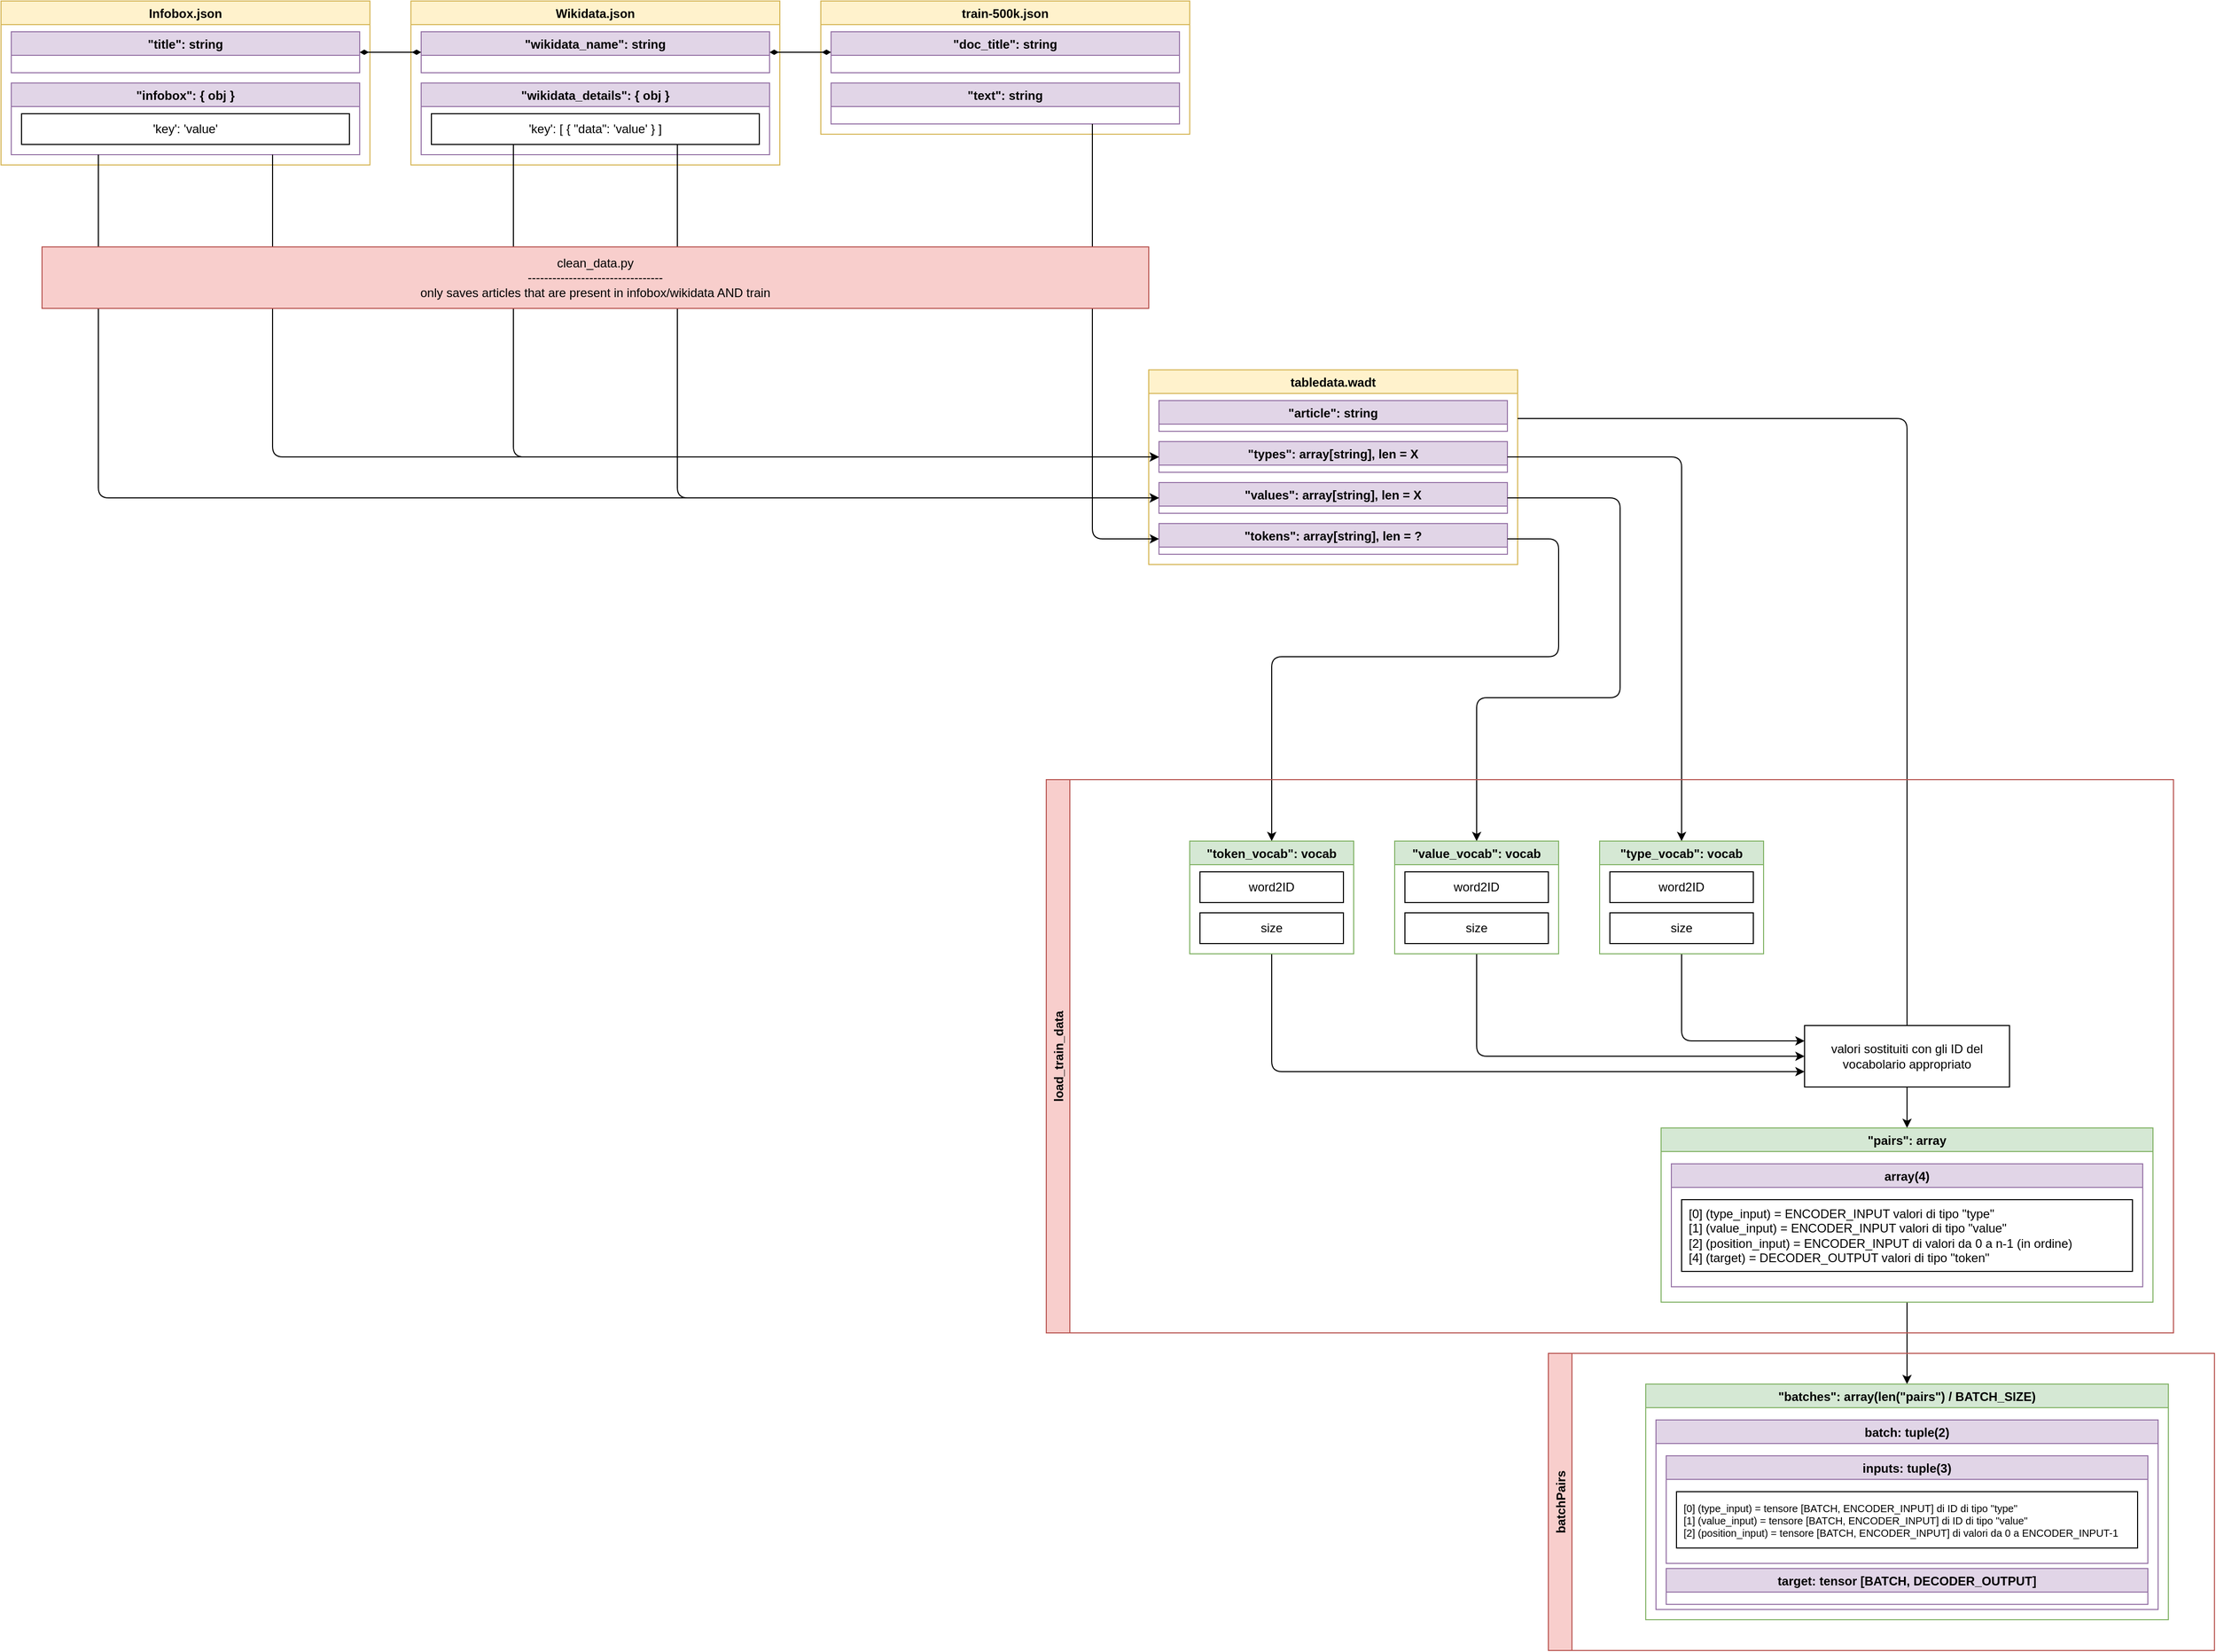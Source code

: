 <mxfile version="18.0.1" type="device"><diagram name="training-data" id="q8EaWNK7Z6vph245YhDz"><mxGraphModel dx="3460" dy="2537" grid="1" gridSize="10" guides="1" tooltips="1" connect="1" arrows="1" fold="1" page="0" pageScale="1" pageWidth="850" pageHeight="1100" math="0" shadow="0"><root><mxCell id="mt-Fbs9IXoutqaIbIwDb-0"/><mxCell id="mt-Fbs9IXoutqaIbIwDb-1" parent="mt-Fbs9IXoutqaIbIwDb-0"/><mxCell id="mt-Fbs9IXoutqaIbIwDb-30" value="Wikidata.json" style="swimlane;fillColor=#fff2cc;strokeColor=#d6b656;" parent="mt-Fbs9IXoutqaIbIwDb-1" vertex="1"><mxGeometry x="400" y="-360" width="360" height="160" as="geometry"/></mxCell><mxCell id="mt-Fbs9IXoutqaIbIwDb-31" value="&quot;wikidata_name&quot;: string" style="swimlane;fillColor=#e1d5e7;strokeColor=#9673a6;" parent="mt-Fbs9IXoutqaIbIwDb-30" vertex="1"><mxGeometry x="10" y="30" width="340" height="40" as="geometry"/></mxCell><mxCell id="mt-Fbs9IXoutqaIbIwDb-32" value="&quot;wikidata_details&quot;: { obj }" style="swimlane;fillColor=#e1d5e7;strokeColor=#9673a6;" parent="mt-Fbs9IXoutqaIbIwDb-30" vertex="1"><mxGeometry x="10" y="80" width="340" height="70" as="geometry"/></mxCell><mxCell id="mt-Fbs9IXoutqaIbIwDb-33" value="'key': [ { &quot;data&quot;: 'value' } ]" style="rounded=0;whiteSpace=wrap;html=1;" parent="mt-Fbs9IXoutqaIbIwDb-32" vertex="1"><mxGeometry x="10" y="30" width="320" height="30" as="geometry"/></mxCell><mxCell id="mt-Fbs9IXoutqaIbIwDb-47" value="train-500k.json" style="swimlane;fillColor=#fff2cc;strokeColor=#d6b656;" parent="mt-Fbs9IXoutqaIbIwDb-1" vertex="1"><mxGeometry x="800" y="-360" width="360" height="130" as="geometry"/></mxCell><mxCell id="mt-Fbs9IXoutqaIbIwDb-48" value="&quot;doc_title&quot;: string" style="swimlane;fillColor=#e1d5e7;strokeColor=#9673a6;" parent="mt-Fbs9IXoutqaIbIwDb-47" vertex="1"><mxGeometry x="10" y="30" width="340" height="40" as="geometry"/></mxCell><mxCell id="mt-Fbs9IXoutqaIbIwDb-49" value="&quot;text&quot;: string" style="swimlane;fillColor=#e1d5e7;strokeColor=#9673a6;" parent="mt-Fbs9IXoutqaIbIwDb-47" vertex="1"><mxGeometry x="10" y="80" width="340" height="40" as="geometry"/></mxCell><mxCell id="mt-Fbs9IXoutqaIbIwDb-50" style="edgeStyle=orthogonalEdgeStyle;rounded=1;orthogonalLoop=1;jettySize=auto;html=1;exitX=1;exitY=0.5;exitDx=0;exitDy=0;entryX=0;entryY=0.5;entryDx=0;entryDy=0;startArrow=diamondThin;startFill=1;endArrow=diamondThin;endFill=1;" parent="mt-Fbs9IXoutqaIbIwDb-1" source="mt-Fbs9IXoutqaIbIwDb-31" target="mt-Fbs9IXoutqaIbIwDb-48" edge="1"><mxGeometry relative="1" as="geometry"/></mxCell><mxCell id="mt-Fbs9IXoutqaIbIwDb-79" value="Infobox.json" style="swimlane;fillColor=#fff2cc;strokeColor=#d6b656;" parent="mt-Fbs9IXoutqaIbIwDb-1" vertex="1"><mxGeometry y="-360" width="360" height="160" as="geometry"/></mxCell><mxCell id="mt-Fbs9IXoutqaIbIwDb-80" value="&quot;title&quot;: string" style="swimlane;fillColor=#e1d5e7;strokeColor=#9673a6;" parent="mt-Fbs9IXoutqaIbIwDb-79" vertex="1"><mxGeometry x="10" y="30" width="340" height="40" as="geometry"/></mxCell><mxCell id="mt-Fbs9IXoutqaIbIwDb-81" value="&quot;infobox&quot;: { obj }" style="swimlane;fillColor=#e1d5e7;strokeColor=#9673a6;" parent="mt-Fbs9IXoutqaIbIwDb-79" vertex="1"><mxGeometry x="10" y="80" width="340" height="70" as="geometry"/></mxCell><mxCell id="mt-Fbs9IXoutqaIbIwDb-82" value="'key': 'value'" style="rounded=0;whiteSpace=wrap;html=1;" parent="mt-Fbs9IXoutqaIbIwDb-81" vertex="1"><mxGeometry x="10" y="30" width="320" height="30" as="geometry"/></mxCell><mxCell id="mt-Fbs9IXoutqaIbIwDb-83" style="edgeStyle=orthogonalEdgeStyle;rounded=1;orthogonalLoop=1;jettySize=auto;html=1;exitX=1;exitY=0.5;exitDx=0;exitDy=0;entryX=0;entryY=0.5;entryDx=0;entryDy=0;startArrow=diamondThin;startFill=1;endArrow=diamondThin;endFill=1;" parent="mt-Fbs9IXoutqaIbIwDb-1" source="mt-Fbs9IXoutqaIbIwDb-80" target="mt-Fbs9IXoutqaIbIwDb-31" edge="1"><mxGeometry relative="1" as="geometry"/></mxCell><mxCell id="gp6QegcRwPKqfZILbQ12-0" value="tabledata.wadt" style="swimlane;fillColor=#fff2cc;strokeColor=#d6b656;" parent="mt-Fbs9IXoutqaIbIwDb-1" vertex="1"><mxGeometry x="1120" width="360" height="190" as="geometry"/></mxCell><mxCell id="gp6QegcRwPKqfZILbQ12-1" value="&quot;article&quot;: string" style="swimlane;fillColor=#e1d5e7;strokeColor=#9673a6;" parent="gp6QegcRwPKqfZILbQ12-0" vertex="1"><mxGeometry x="10" y="30" width="340" height="30" as="geometry"/></mxCell><mxCell id="gp6QegcRwPKqfZILbQ12-2" value="&quot;types&quot;: array[string], len = X" style="swimlane;fillColor=#e1d5e7;strokeColor=#9673a6;" parent="gp6QegcRwPKqfZILbQ12-0" vertex="1"><mxGeometry x="10" y="70" width="340" height="30" as="geometry"/></mxCell><mxCell id="gp6QegcRwPKqfZILbQ12-5" value="&quot;values&quot;: array[string], len = X" style="swimlane;fillColor=#e1d5e7;strokeColor=#9673a6;" parent="gp6QegcRwPKqfZILbQ12-0" vertex="1"><mxGeometry x="10" y="110" width="340" height="30" as="geometry"/></mxCell><mxCell id="gp6QegcRwPKqfZILbQ12-6" value="&quot;tokens&quot;: array[string], len = ?" style="swimlane;fillColor=#e1d5e7;strokeColor=#9673a6;" parent="gp6QegcRwPKqfZILbQ12-0" vertex="1"><mxGeometry x="10" y="150" width="340" height="30" as="geometry"/></mxCell><mxCell id="gp6QegcRwPKqfZILbQ12-8" style="edgeStyle=orthogonalEdgeStyle;rounded=1;orthogonalLoop=1;jettySize=auto;html=1;exitX=0.75;exitY=1;exitDx=0;exitDy=0;entryX=0;entryY=0.5;entryDx=0;entryDy=0;" parent="mt-Fbs9IXoutqaIbIwDb-1" source="mt-Fbs9IXoutqaIbIwDb-81" target="gp6QegcRwPKqfZILbQ12-2" edge="1"><mxGeometry relative="1" as="geometry"/></mxCell><mxCell id="gp6QegcRwPKqfZILbQ12-9" style="edgeStyle=orthogonalEdgeStyle;rounded=1;orthogonalLoop=1;jettySize=auto;html=1;exitX=0.25;exitY=1;exitDx=0;exitDy=0;entryX=0;entryY=0.5;entryDx=0;entryDy=0;" parent="mt-Fbs9IXoutqaIbIwDb-1" source="mt-Fbs9IXoutqaIbIwDb-81" target="gp6QegcRwPKqfZILbQ12-5" edge="1"><mxGeometry relative="1" as="geometry"/></mxCell><mxCell id="gp6QegcRwPKqfZILbQ12-10" style="edgeStyle=orthogonalEdgeStyle;rounded=1;orthogonalLoop=1;jettySize=auto;html=1;exitX=0.25;exitY=1;exitDx=0;exitDy=0;entryX=0;entryY=0.5;entryDx=0;entryDy=0;" parent="mt-Fbs9IXoutqaIbIwDb-1" source="mt-Fbs9IXoutqaIbIwDb-33" target="gp6QegcRwPKqfZILbQ12-2" edge="1"><mxGeometry relative="1" as="geometry"/></mxCell><mxCell id="gp6QegcRwPKqfZILbQ12-11" style="edgeStyle=orthogonalEdgeStyle;rounded=1;orthogonalLoop=1;jettySize=auto;html=1;exitX=0.75;exitY=1;exitDx=0;exitDy=0;entryX=0;entryY=0.5;entryDx=0;entryDy=0;" parent="mt-Fbs9IXoutqaIbIwDb-1" source="mt-Fbs9IXoutqaIbIwDb-33" target="gp6QegcRwPKqfZILbQ12-5" edge="1"><mxGeometry relative="1" as="geometry"/></mxCell><mxCell id="gp6QegcRwPKqfZILbQ12-12" style="edgeStyle=orthogonalEdgeStyle;rounded=1;orthogonalLoop=1;jettySize=auto;html=1;exitX=0.75;exitY=1;exitDx=0;exitDy=0;entryX=0;entryY=0.5;entryDx=0;entryDy=0;" parent="mt-Fbs9IXoutqaIbIwDb-1" source="mt-Fbs9IXoutqaIbIwDb-49" target="gp6QegcRwPKqfZILbQ12-6" edge="1"><mxGeometry relative="1" as="geometry"/></mxCell><mxCell id="8v0_kJAFLq44J56HOGvN-3" value="clean_data.py&lt;br&gt;---------------------------------&lt;br&gt;only saves articles that are present in infobox/wikidata AND train" style="rounded=0;whiteSpace=wrap;html=1;fillColor=#f8cecc;strokeColor=#b85450;" parent="mt-Fbs9IXoutqaIbIwDb-1" vertex="1"><mxGeometry x="40" y="-120" width="1080" height="60" as="geometry"/></mxCell><mxCell id="UpN0Xlzt3wlarB9m3Ve9-2" style="edgeStyle=orthogonalEdgeStyle;rounded=1;orthogonalLoop=1;jettySize=auto;html=1;exitX=0.5;exitY=1;exitDx=0;exitDy=0;entryX=0;entryY=0.25;entryDx=0;entryDy=0;" parent="mt-Fbs9IXoutqaIbIwDb-1" source="gzkTRqu0BZdjfJZZ4CzP-0" target="UpN0Xlzt3wlarB9m3Ve9-0" edge="1"><mxGeometry relative="1" as="geometry"/></mxCell><mxCell id="UpN0Xlzt3wlarB9m3Ve9-3" style="edgeStyle=orthogonalEdgeStyle;rounded=1;orthogonalLoop=1;jettySize=auto;html=1;exitX=0.5;exitY=1;exitDx=0;exitDy=0;entryX=0;entryY=0.5;entryDx=0;entryDy=0;" parent="mt-Fbs9IXoutqaIbIwDb-1" source="gzkTRqu0BZdjfJZZ4CzP-3" target="UpN0Xlzt3wlarB9m3Ve9-0" edge="1"><mxGeometry relative="1" as="geometry"/></mxCell><mxCell id="UpN0Xlzt3wlarB9m3Ve9-4" style="edgeStyle=orthogonalEdgeStyle;rounded=1;orthogonalLoop=1;jettySize=auto;html=1;exitX=0.5;exitY=1;exitDx=0;exitDy=0;entryX=0;entryY=0.75;entryDx=0;entryDy=0;" parent="mt-Fbs9IXoutqaIbIwDb-1" source="gzkTRqu0BZdjfJZZ4CzP-6" target="UpN0Xlzt3wlarB9m3Ve9-0" edge="1"><mxGeometry relative="1" as="geometry"/></mxCell><mxCell id="gzkTRqu0BZdjfJZZ4CzP-9" style="edgeStyle=orthogonalEdgeStyle;rounded=1;orthogonalLoop=1;jettySize=auto;html=1;exitX=1;exitY=0.5;exitDx=0;exitDy=0;entryX=0.5;entryY=0;entryDx=0;entryDy=0;" parent="mt-Fbs9IXoutqaIbIwDb-1" source="gp6QegcRwPKqfZILbQ12-2" target="gzkTRqu0BZdjfJZZ4CzP-0" edge="1"><mxGeometry relative="1" as="geometry"><Array as="points"><mxPoint x="1640" y="85"/></Array></mxGeometry></mxCell><mxCell id="gzkTRqu0BZdjfJZZ4CzP-11" style="edgeStyle=orthogonalEdgeStyle;rounded=1;orthogonalLoop=1;jettySize=auto;html=1;exitX=1;exitY=0.5;exitDx=0;exitDy=0;entryX=0.5;entryY=0;entryDx=0;entryDy=0;" parent="mt-Fbs9IXoutqaIbIwDb-1" source="gp6QegcRwPKqfZILbQ12-5" target="gzkTRqu0BZdjfJZZ4CzP-3" edge="1"><mxGeometry relative="1" as="geometry"><Array as="points"><mxPoint x="1580" y="125"/><mxPoint x="1580" y="320"/><mxPoint x="1440" y="320"/></Array></mxGeometry></mxCell><mxCell id="gzkTRqu0BZdjfJZZ4CzP-12" style="edgeStyle=orthogonalEdgeStyle;rounded=1;orthogonalLoop=1;jettySize=auto;html=1;exitX=1;exitY=0.5;exitDx=0;exitDy=0;entryX=0.5;entryY=0;entryDx=0;entryDy=0;" parent="mt-Fbs9IXoutqaIbIwDb-1" source="gp6QegcRwPKqfZILbQ12-6" target="gzkTRqu0BZdjfJZZ4CzP-6" edge="1"><mxGeometry relative="1" as="geometry"><Array as="points"><mxPoint x="1520" y="165"/><mxPoint x="1520" y="280"/><mxPoint x="1240" y="280"/></Array></mxGeometry></mxCell><mxCell id="0aRPXaWMEm3_3bhVI4pX-1" style="edgeStyle=orthogonalEdgeStyle;rounded=1;orthogonalLoop=1;jettySize=auto;html=1;exitX=0.5;exitY=1;exitDx=0;exitDy=0;entryX=0.5;entryY=0;entryDx=0;entryDy=0;" parent="mt-Fbs9IXoutqaIbIwDb-1" source="gnyvdW4wNEPCFcXwo94i-1" target="gnyvdW4wNEPCFcXwo94i-17" edge="1"><mxGeometry relative="1" as="geometry"><mxPoint x="1860" y="1200" as="targetPoint"/></mxGeometry></mxCell><mxCell id="gnyvdW4wNEPCFcXwo94i-0" style="edgeStyle=orthogonalEdgeStyle;rounded=0;orthogonalLoop=1;jettySize=auto;html=1;exitX=0.5;exitY=1;exitDx=0;exitDy=0;entryX=0.5;entryY=0;entryDx=0;entryDy=0;" edge="1" parent="mt-Fbs9IXoutqaIbIwDb-1" source="UpN0Xlzt3wlarB9m3Ve9-0" target="gnyvdW4wNEPCFcXwo94i-1"><mxGeometry relative="1" as="geometry"/></mxCell><mxCell id="UpN0Xlzt3wlarB9m3Ve9-0" value="valori sostituiti con gli ID del vocabolario appropriato" style="rounded=0;whiteSpace=wrap;html=1;" parent="mt-Fbs9IXoutqaIbIwDb-1" vertex="1"><mxGeometry x="1760" y="640" width="200" height="60" as="geometry"/></mxCell><mxCell id="UpN0Xlzt3wlarB9m3Ve9-1" value="" style="edgeStyle=orthogonalEdgeStyle;rounded=1;orthogonalLoop=1;jettySize=auto;html=1;exitX=1;exitY=0.25;exitDx=0;exitDy=0;entryX=0.5;entryY=0;entryDx=0;entryDy=0;endArrow=none;" parent="mt-Fbs9IXoutqaIbIwDb-1" source="gp6QegcRwPKqfZILbQ12-0" target="UpN0Xlzt3wlarB9m3Ve9-0" edge="1"><mxGeometry relative="1" as="geometry"><mxPoint x="1480" y="47.5" as="sourcePoint"/><mxPoint x="1860" y="520" as="targetPoint"/></mxGeometry></mxCell><mxCell id="0aRPXaWMEm3_3bhVI4pX-2" value="load_train_data" style="swimlane;horizontal=0;fillColor=#f8cecc;strokeColor=#b85450;" parent="mt-Fbs9IXoutqaIbIwDb-1" vertex="1"><mxGeometry x="1020" y="400" width="1100" height="540" as="geometry"/></mxCell><mxCell id="gzkTRqu0BZdjfJZZ4CzP-0" value="&quot;type_vocab&quot;: vocab" style="swimlane;fillColor=#d5e8d4;strokeColor=#82b366;" parent="0aRPXaWMEm3_3bhVI4pX-2" vertex="1"><mxGeometry x="540" y="60" width="160" height="110" as="geometry"/></mxCell><mxCell id="gzkTRqu0BZdjfJZZ4CzP-1" value="word2ID" style="rounded=0;whiteSpace=wrap;html=1;" parent="gzkTRqu0BZdjfJZZ4CzP-0" vertex="1"><mxGeometry x="10" y="30" width="140" height="30" as="geometry"/></mxCell><mxCell id="gzkTRqu0BZdjfJZZ4CzP-2" value="size" style="rounded=0;whiteSpace=wrap;html=1;" parent="gzkTRqu0BZdjfJZZ4CzP-0" vertex="1"><mxGeometry x="10" y="70" width="140" height="30" as="geometry"/></mxCell><mxCell id="gzkTRqu0BZdjfJZZ4CzP-3" value="&quot;value_vocab&quot;: vocab" style="swimlane;fillColor=#d5e8d4;strokeColor=#82b366;" parent="0aRPXaWMEm3_3bhVI4pX-2" vertex="1"><mxGeometry x="340" y="60" width="160" height="110" as="geometry"/></mxCell><mxCell id="gzkTRqu0BZdjfJZZ4CzP-4" value="word2ID" style="rounded=0;whiteSpace=wrap;html=1;" parent="gzkTRqu0BZdjfJZZ4CzP-3" vertex="1"><mxGeometry x="10" y="30" width="140" height="30" as="geometry"/></mxCell><mxCell id="gzkTRqu0BZdjfJZZ4CzP-5" value="size" style="rounded=0;whiteSpace=wrap;html=1;" parent="gzkTRqu0BZdjfJZZ4CzP-3" vertex="1"><mxGeometry x="10" y="70" width="140" height="30" as="geometry"/></mxCell><mxCell id="gzkTRqu0BZdjfJZZ4CzP-6" value="&quot;token_vocab&quot;: vocab" style="swimlane;fillColor=#d5e8d4;strokeColor=#82b366;" parent="0aRPXaWMEm3_3bhVI4pX-2" vertex="1"><mxGeometry x="140" y="60" width="160" height="110" as="geometry"/></mxCell><mxCell id="gzkTRqu0BZdjfJZZ4CzP-7" value="word2ID" style="rounded=0;whiteSpace=wrap;html=1;" parent="gzkTRqu0BZdjfJZZ4CzP-6" vertex="1"><mxGeometry x="10" y="30" width="140" height="30" as="geometry"/></mxCell><mxCell id="gzkTRqu0BZdjfJZZ4CzP-8" value="size" style="rounded=0;whiteSpace=wrap;html=1;" parent="gzkTRqu0BZdjfJZZ4CzP-6" vertex="1"><mxGeometry x="10" y="70" width="140" height="30" as="geometry"/></mxCell><mxCell id="gnyvdW4wNEPCFcXwo94i-1" value="&quot;pairs&quot;: array" style="swimlane;fillColor=#d5e8d4;strokeColor=#82b366;" vertex="1" parent="0aRPXaWMEm3_3bhVI4pX-2"><mxGeometry x="600" y="340" width="480" height="170" as="geometry"/></mxCell><mxCell id="5taa1ezfkxbZ-zN7WFe4-0" value="array(4)" style="swimlane;fillColor=#e1d5e7;strokeColor=#9673a6;" parent="gnyvdW4wNEPCFcXwo94i-1" vertex="1"><mxGeometry x="10" y="35" width="460" height="120" as="geometry"/></mxCell><mxCell id="5taa1ezfkxbZ-zN7WFe4-2" value="[0] (type_input) = ENCODER_INPUT valori di tipo &quot;type&quot;&lt;br&gt;[1] (value_input) = ENCODER_INPUT valori di tipo &quot;value&quot;&lt;br&gt;[2] (position_input) = ENCODER_INPUT di valori da 0 a n-1 (in ordine)&lt;br&gt;[4] (target) = DECODER_OUTPUT valori di tipo &quot;token&quot;" style="rounded=0;whiteSpace=wrap;html=1;align=left;spacingLeft=5;" parent="5taa1ezfkxbZ-zN7WFe4-0" vertex="1"><mxGeometry x="10" y="35" width="440" height="70" as="geometry"/></mxCell><mxCell id="gnyvdW4wNEPCFcXwo94i-2" value="batchPairs" style="swimlane;horizontal=0;fillColor=#f8cecc;strokeColor=#b85450;startSize=23;" vertex="1" parent="mt-Fbs9IXoutqaIbIwDb-1"><mxGeometry x="1510" y="960" width="650" height="290" as="geometry"/></mxCell><mxCell id="gnyvdW4wNEPCFcXwo94i-17" value="&quot;batches&quot;: array(len(&quot;pairs&quot;) / BATCH_SIZE)" style="swimlane;fillColor=#d5e8d4;strokeColor=#82b366;" vertex="1" parent="gnyvdW4wNEPCFcXwo94i-2"><mxGeometry x="95" y="30" width="510" height="230" as="geometry"/></mxCell><mxCell id="gnyvdW4wNEPCFcXwo94i-18" value="batch: tuple(2)" style="swimlane;fillColor=#e1d5e7;strokeColor=#9673a6;" vertex="1" parent="gnyvdW4wNEPCFcXwo94i-17"><mxGeometry x="10" y="35" width="490" height="185" as="geometry"/></mxCell><mxCell id="gnyvdW4wNEPCFcXwo94i-20" value="inputs: tuple(3)" style="swimlane;fillColor=#e1d5e7;strokeColor=#9673a6;startSize=23;" vertex="1" parent="gnyvdW4wNEPCFcXwo94i-18"><mxGeometry x="10" y="35" width="470" height="105" as="geometry"/></mxCell><mxCell id="gnyvdW4wNEPCFcXwo94i-19" value="&lt;div style=&quot;font-size: 10px;&quot;&gt;&lt;div&gt;[0] (type_input) = tensore [BATCH, ENCODER_INPUT] di ID di tipo &quot;type&quot;&lt;/div&gt;&lt;div&gt;[1] (value_input) = tensore [BATCH, ENCODER_INPUT] di ID di tipo &quot;value&quot;&lt;/div&gt;&lt;div&gt;[2] (position_input) = tensore [BATCH, ENCODER_INPUT] di valori da 0 a ENCODER_INPUT-1&lt;/div&gt;&lt;/div&gt;" style="rounded=0;whiteSpace=wrap;html=1;align=left;spacingLeft=5;" vertex="1" parent="gnyvdW4wNEPCFcXwo94i-20"><mxGeometry x="10" y="35" width="450" height="55" as="geometry"/></mxCell><mxCell id="gnyvdW4wNEPCFcXwo94i-21" value="target: tensor [BATCH, DECODER_OUTPUT]" style="swimlane;fillColor=#e1d5e7;strokeColor=#9673a6;startSize=23;" vertex="1" parent="gnyvdW4wNEPCFcXwo94i-18"><mxGeometry x="10" y="145" width="470" height="35" as="geometry"/></mxCell><mxCell id="gnyvdW4wNEPCFcXwo94i-16" value="" style="edgeStyle=orthogonalEdgeStyle;rounded=0;orthogonalLoop=1;jettySize=auto;html=1;" edge="1" parent="mt-Fbs9IXoutqaIbIwDb-1" source="gnyvdW4wNEPCFcXwo94i-7"><mxGeometry relative="1" as="geometry"><mxPoint x="1440" y="1130" as="targetPoint"/></mxGeometry></mxCell></root></mxGraphModel></diagram></mxfile>